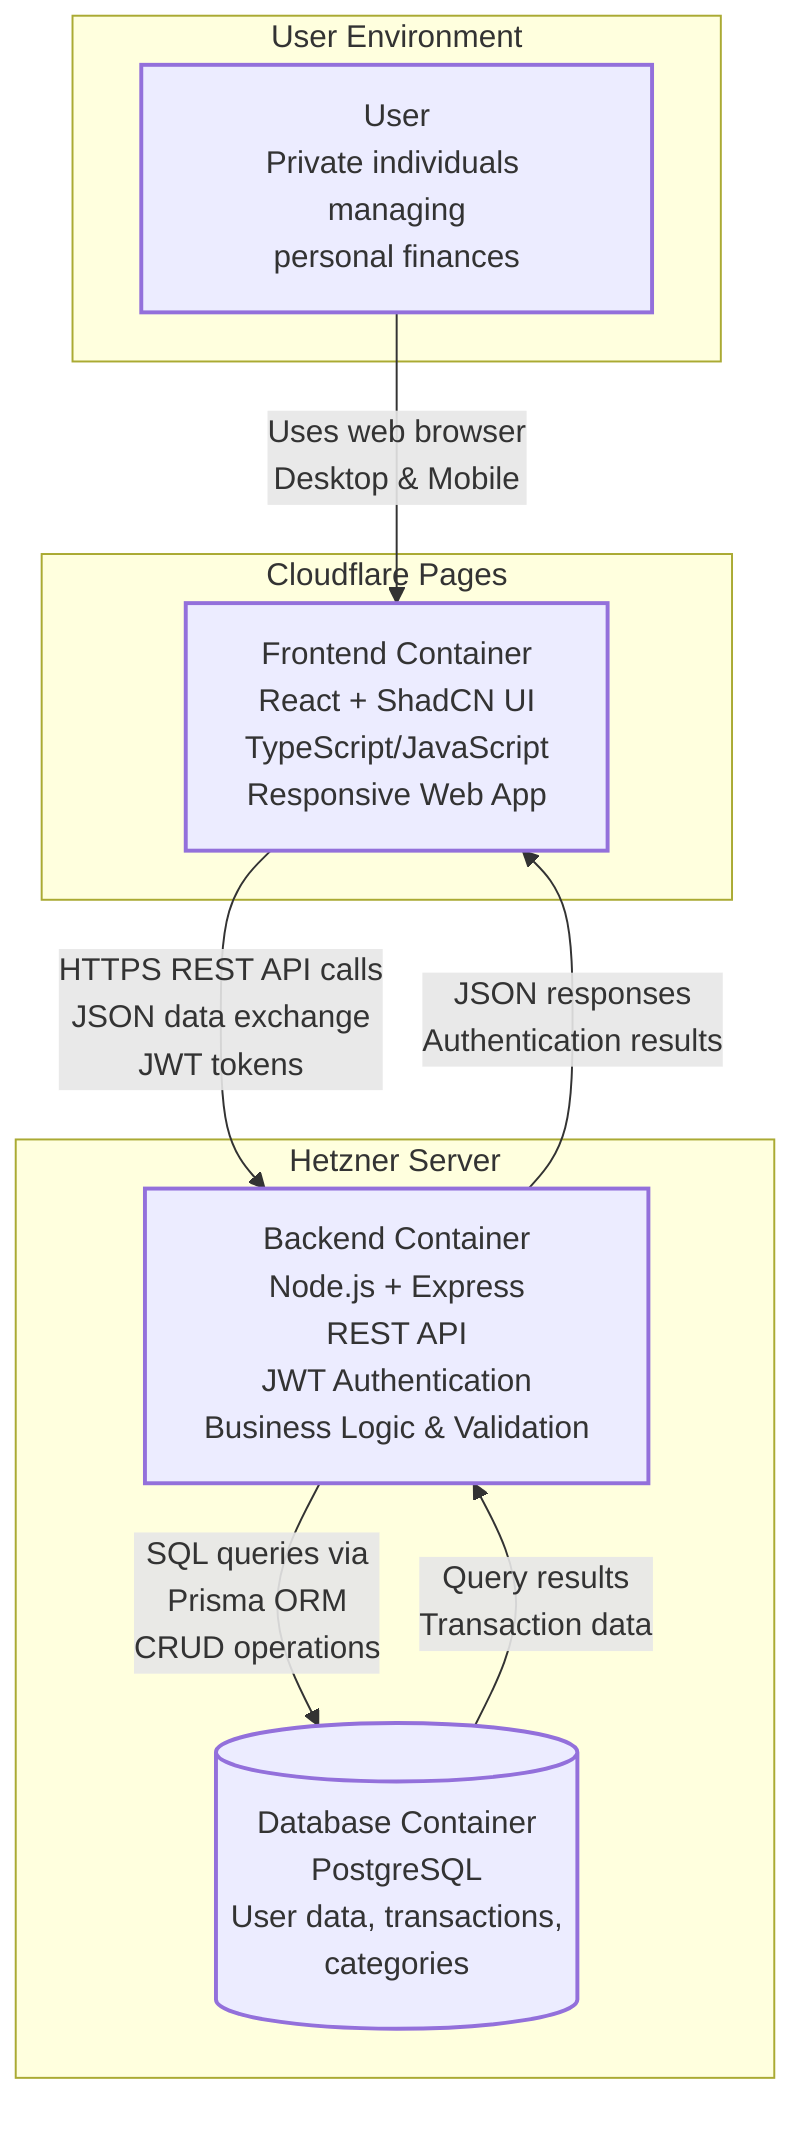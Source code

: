 graph TB
    subgraph "User Environment"
        U[User<br/>Private individuals managing<br/>personal finances]
    end
    
    subgraph "Cloudflare Pages"
        FE[Frontend Container<br/>React + ShadCN UI<br/>TypeScript/JavaScript<br/>Responsive Web App]
    end
    
    subgraph "Hetzner Server"
        BE[Backend Container<br/>Node.js + Express<br/>REST API<br/>JWT Authentication<br/>Business Logic & Validation]
        
        DB[(Database Container<br/>PostgreSQL<br/>User data, transactions,<br/>categories)]
    end
    
    %% User interactions
    U -->|Uses web browser<br/>Desktop & Mobile| FE
    
    %% Frontend to Backend communication
    FE -->|HTTPS REST API calls<br/>JSON data exchange<br/>JWT tokens| BE
    BE -->|JSON responses<br/>Authentication results| FE
    
    %% Backend to Database communication
    BE -->|SQL queries via<br/>Prisma ORM<br/>CRUD operations| DB
    DB -->|Query results<br/>Transaction data| BE
    
    %% Styling
    classDef default stroke-width:2px